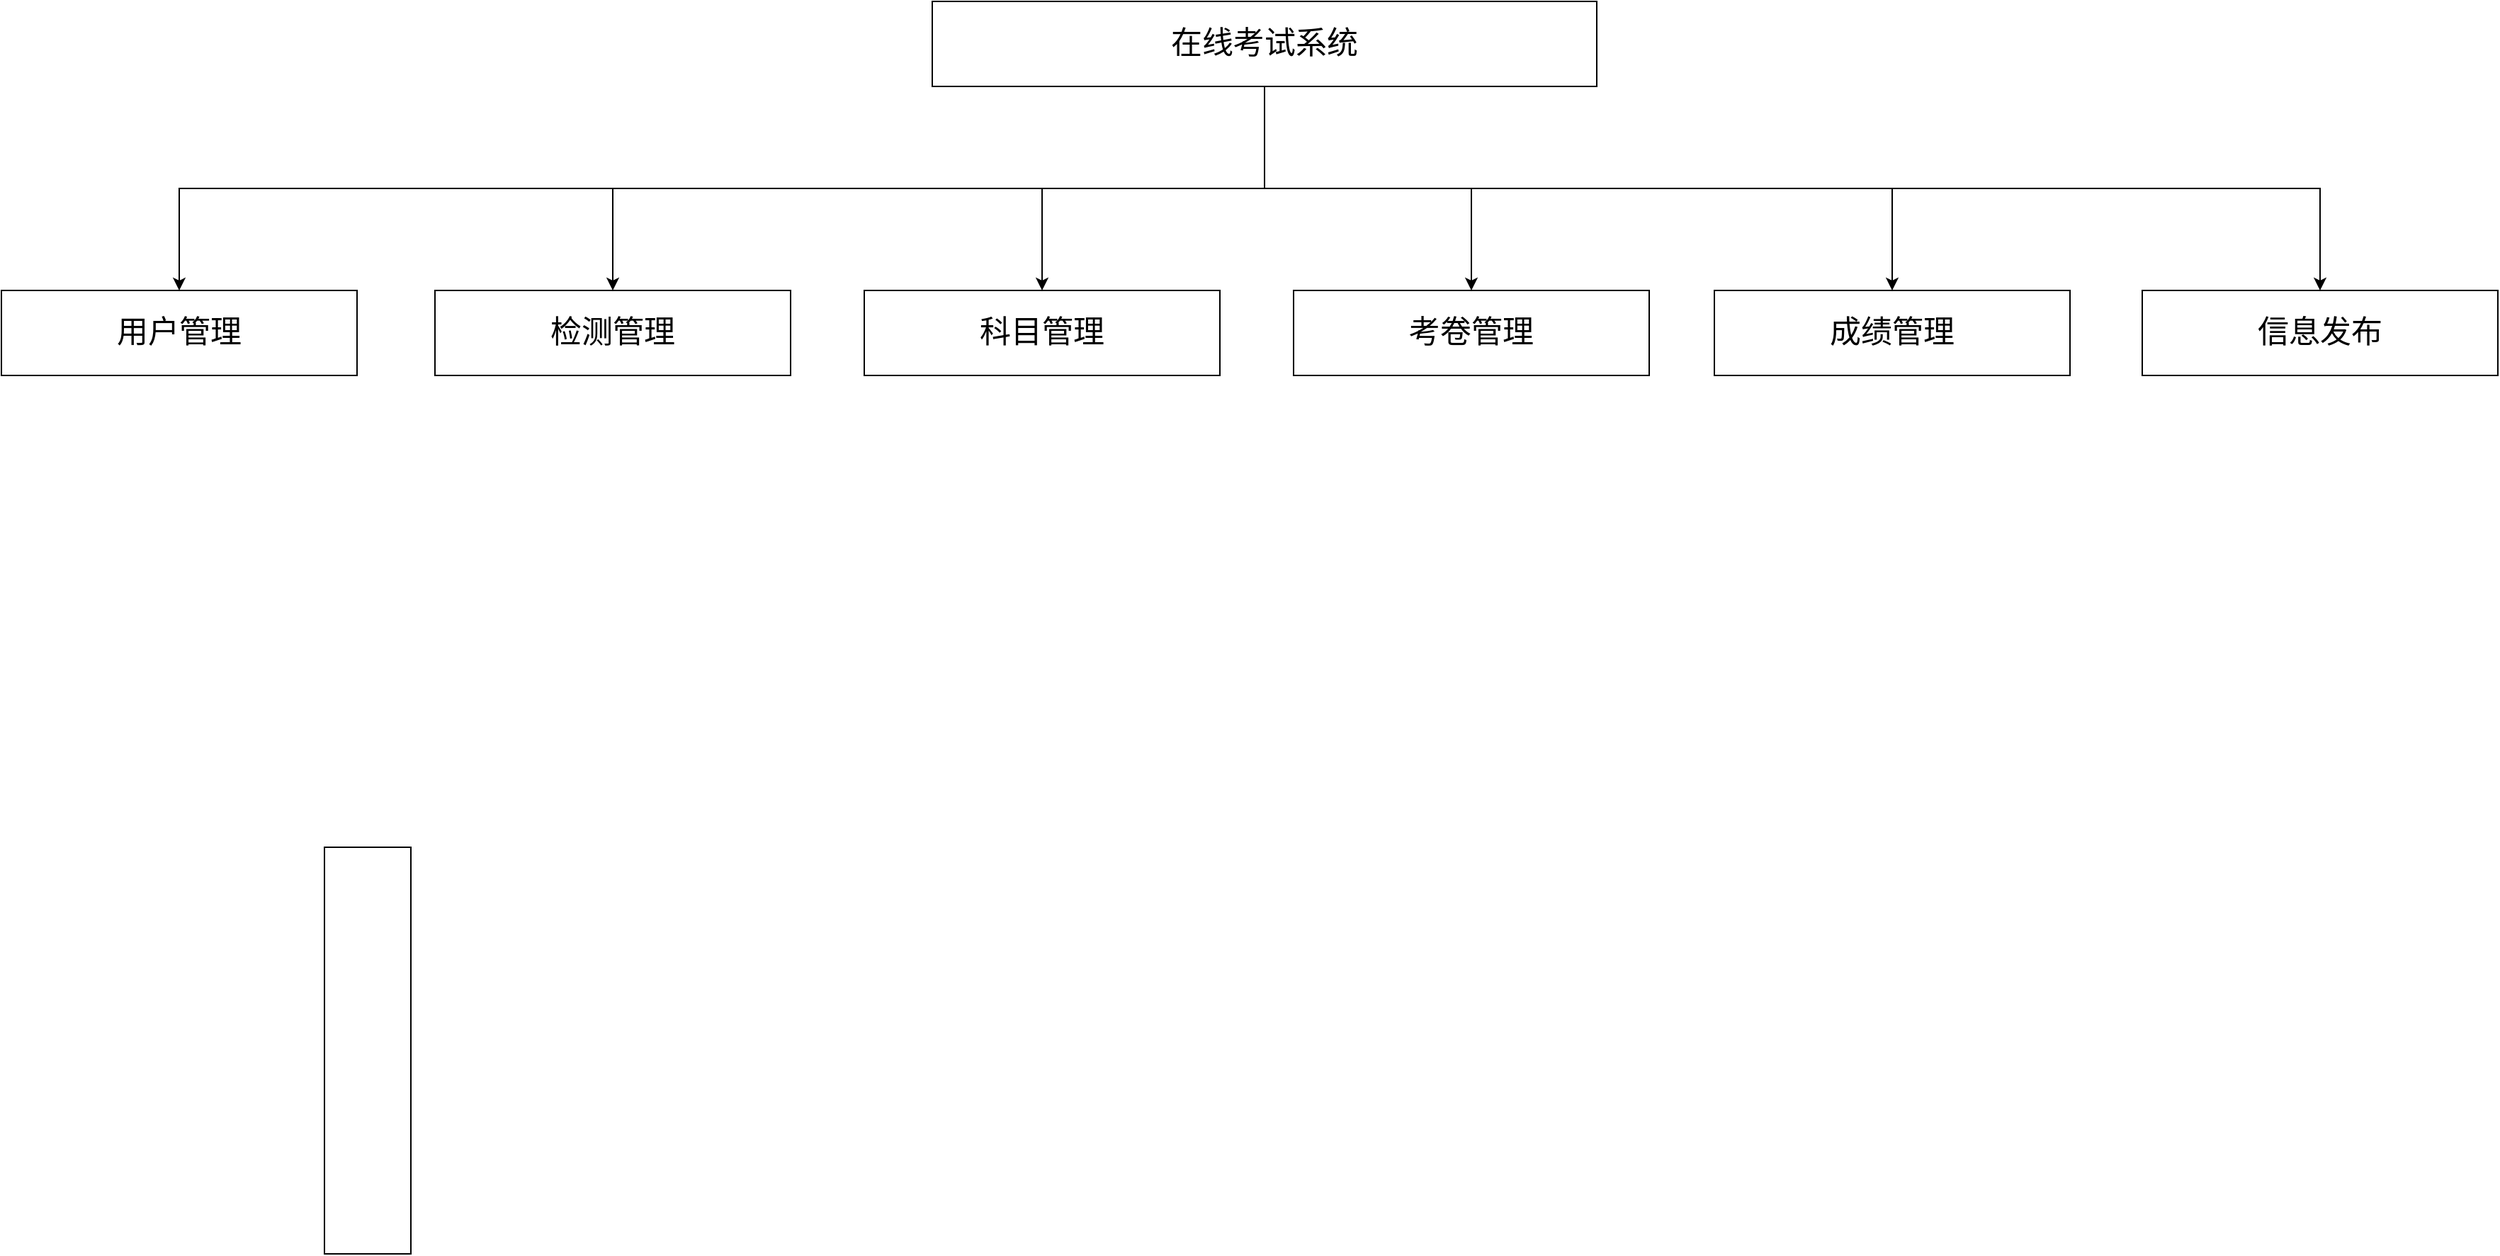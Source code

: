 <mxfile version="14.1.2" type="github">
  <diagram name="Page-1" id="2c0d36ab-eaac-3732-788b-9136903baeff">
    <mxGraphModel dx="2370" dy="1270" grid="0" gridSize="10" guides="1" tooltips="1" connect="1" arrows="1" fold="1" page="1" pageScale="1.5" pageWidth="1169" pageHeight="827" background="#ffffff" math="0" shadow="0">
      <root>
        <mxCell id="0" />
        <mxCell id="1" parent="0" />
        <mxCell id="65uhEoVjXPEzp-N-ucmc-133" style="edgeStyle=orthogonalEdgeStyle;rounded=0;orthogonalLoop=1;jettySize=auto;html=1;exitX=0.5;exitY=1;exitDx=0;exitDy=0;" edge="1" parent="1" source="65uhEoVjXPEzp-N-ucmc-123" target="65uhEoVjXPEzp-N-ucmc-127">
          <mxGeometry relative="1" as="geometry" />
        </mxCell>
        <mxCell id="65uhEoVjXPEzp-N-ucmc-134" style="edgeStyle=orthogonalEdgeStyle;rounded=0;orthogonalLoop=1;jettySize=auto;html=1;exitX=0.5;exitY=1;exitDx=0;exitDy=0;" edge="1" parent="1" source="65uhEoVjXPEzp-N-ucmc-123" target="65uhEoVjXPEzp-N-ucmc-128">
          <mxGeometry relative="1" as="geometry" />
        </mxCell>
        <mxCell id="65uhEoVjXPEzp-N-ucmc-135" style="edgeStyle=orthogonalEdgeStyle;rounded=0;orthogonalLoop=1;jettySize=auto;html=1;exitX=0.5;exitY=1;exitDx=0;exitDy=0;" edge="1" parent="1" source="65uhEoVjXPEzp-N-ucmc-123" target="65uhEoVjXPEzp-N-ucmc-131">
          <mxGeometry relative="1" as="geometry" />
        </mxCell>
        <mxCell id="65uhEoVjXPEzp-N-ucmc-136" style="edgeStyle=orthogonalEdgeStyle;rounded=0;orthogonalLoop=1;jettySize=auto;html=1;exitX=0.5;exitY=1;exitDx=0;exitDy=0;" edge="1" parent="1" source="65uhEoVjXPEzp-N-ucmc-123" target="65uhEoVjXPEzp-N-ucmc-132">
          <mxGeometry relative="1" as="geometry" />
        </mxCell>
        <mxCell id="65uhEoVjXPEzp-N-ucmc-137" style="edgeStyle=orthogonalEdgeStyle;rounded=0;orthogonalLoop=1;jettySize=auto;html=1;exitX=0.5;exitY=1;exitDx=0;exitDy=0;entryX=0.5;entryY=0;entryDx=0;entryDy=0;" edge="1" parent="1" source="65uhEoVjXPEzp-N-ucmc-123" target="65uhEoVjXPEzp-N-ucmc-126">
          <mxGeometry relative="1" as="geometry" />
        </mxCell>
        <mxCell id="65uhEoVjXPEzp-N-ucmc-138" style="edgeStyle=orthogonalEdgeStyle;rounded=0;orthogonalLoop=1;jettySize=auto;html=1;exitX=0.5;exitY=1;exitDx=0;exitDy=0;" edge="1" parent="1" source="65uhEoVjXPEzp-N-ucmc-123" target="65uhEoVjXPEzp-N-ucmc-125">
          <mxGeometry relative="1" as="geometry" />
        </mxCell>
        <mxCell id="65uhEoVjXPEzp-N-ucmc-123" value="&lt;font style=&quot;font-size: 22px&quot;&gt;在线考试系统&lt;/font&gt;" style="rounded=0;whiteSpace=wrap;html=1;" vertex="1" parent="1">
          <mxGeometry x="665" y="74" width="469" height="60" as="geometry" />
        </mxCell>
        <mxCell id="65uhEoVjXPEzp-N-ucmc-125" value="&lt;font style=&quot;font-size: 22px&quot;&gt;用户管理&lt;/font&gt;" style="rounded=0;whiteSpace=wrap;html=1;" vertex="1" parent="1">
          <mxGeometry x="8" y="278" width="251" height="60" as="geometry" />
        </mxCell>
        <mxCell id="65uhEoVjXPEzp-N-ucmc-126" value="&lt;font style=&quot;font-size: 22px&quot;&gt;检测管理&lt;/font&gt;" style="rounded=0;whiteSpace=wrap;html=1;" vertex="1" parent="1">
          <mxGeometry x="314" y="278" width="251" height="60" as="geometry" />
        </mxCell>
        <mxCell id="65uhEoVjXPEzp-N-ucmc-127" value="&lt;font style=&quot;font-size: 22px&quot;&gt;科目管理&lt;/font&gt;" style="rounded=0;whiteSpace=wrap;html=1;" vertex="1" parent="1">
          <mxGeometry x="617" y="278" width="251" height="60" as="geometry" />
        </mxCell>
        <mxCell id="65uhEoVjXPEzp-N-ucmc-128" value="&lt;font style=&quot;font-size: 22px&quot;&gt;考卷管理&lt;/font&gt;" style="rounded=0;whiteSpace=wrap;html=1;" vertex="1" parent="1">
          <mxGeometry x="920" y="278" width="251" height="60" as="geometry" />
        </mxCell>
        <mxCell id="65uhEoVjXPEzp-N-ucmc-130" value="" style="rounded=0;whiteSpace=wrap;html=1;" vertex="1" parent="1">
          <mxGeometry x="236" y="671" width="61" height="287" as="geometry" />
        </mxCell>
        <mxCell id="65uhEoVjXPEzp-N-ucmc-131" value="&lt;font style=&quot;font-size: 22px&quot;&gt;成绩管理&lt;/font&gt;" style="rounded=0;whiteSpace=wrap;html=1;" vertex="1" parent="1">
          <mxGeometry x="1217" y="278" width="251" height="60" as="geometry" />
        </mxCell>
        <mxCell id="65uhEoVjXPEzp-N-ucmc-132" value="&lt;font style=&quot;font-size: 22px&quot;&gt;信息发布&lt;/font&gt;" style="rounded=0;whiteSpace=wrap;html=1;" vertex="1" parent="1">
          <mxGeometry x="1519" y="278" width="251" height="60" as="geometry" />
        </mxCell>
      </root>
    </mxGraphModel>
  </diagram>
</mxfile>
